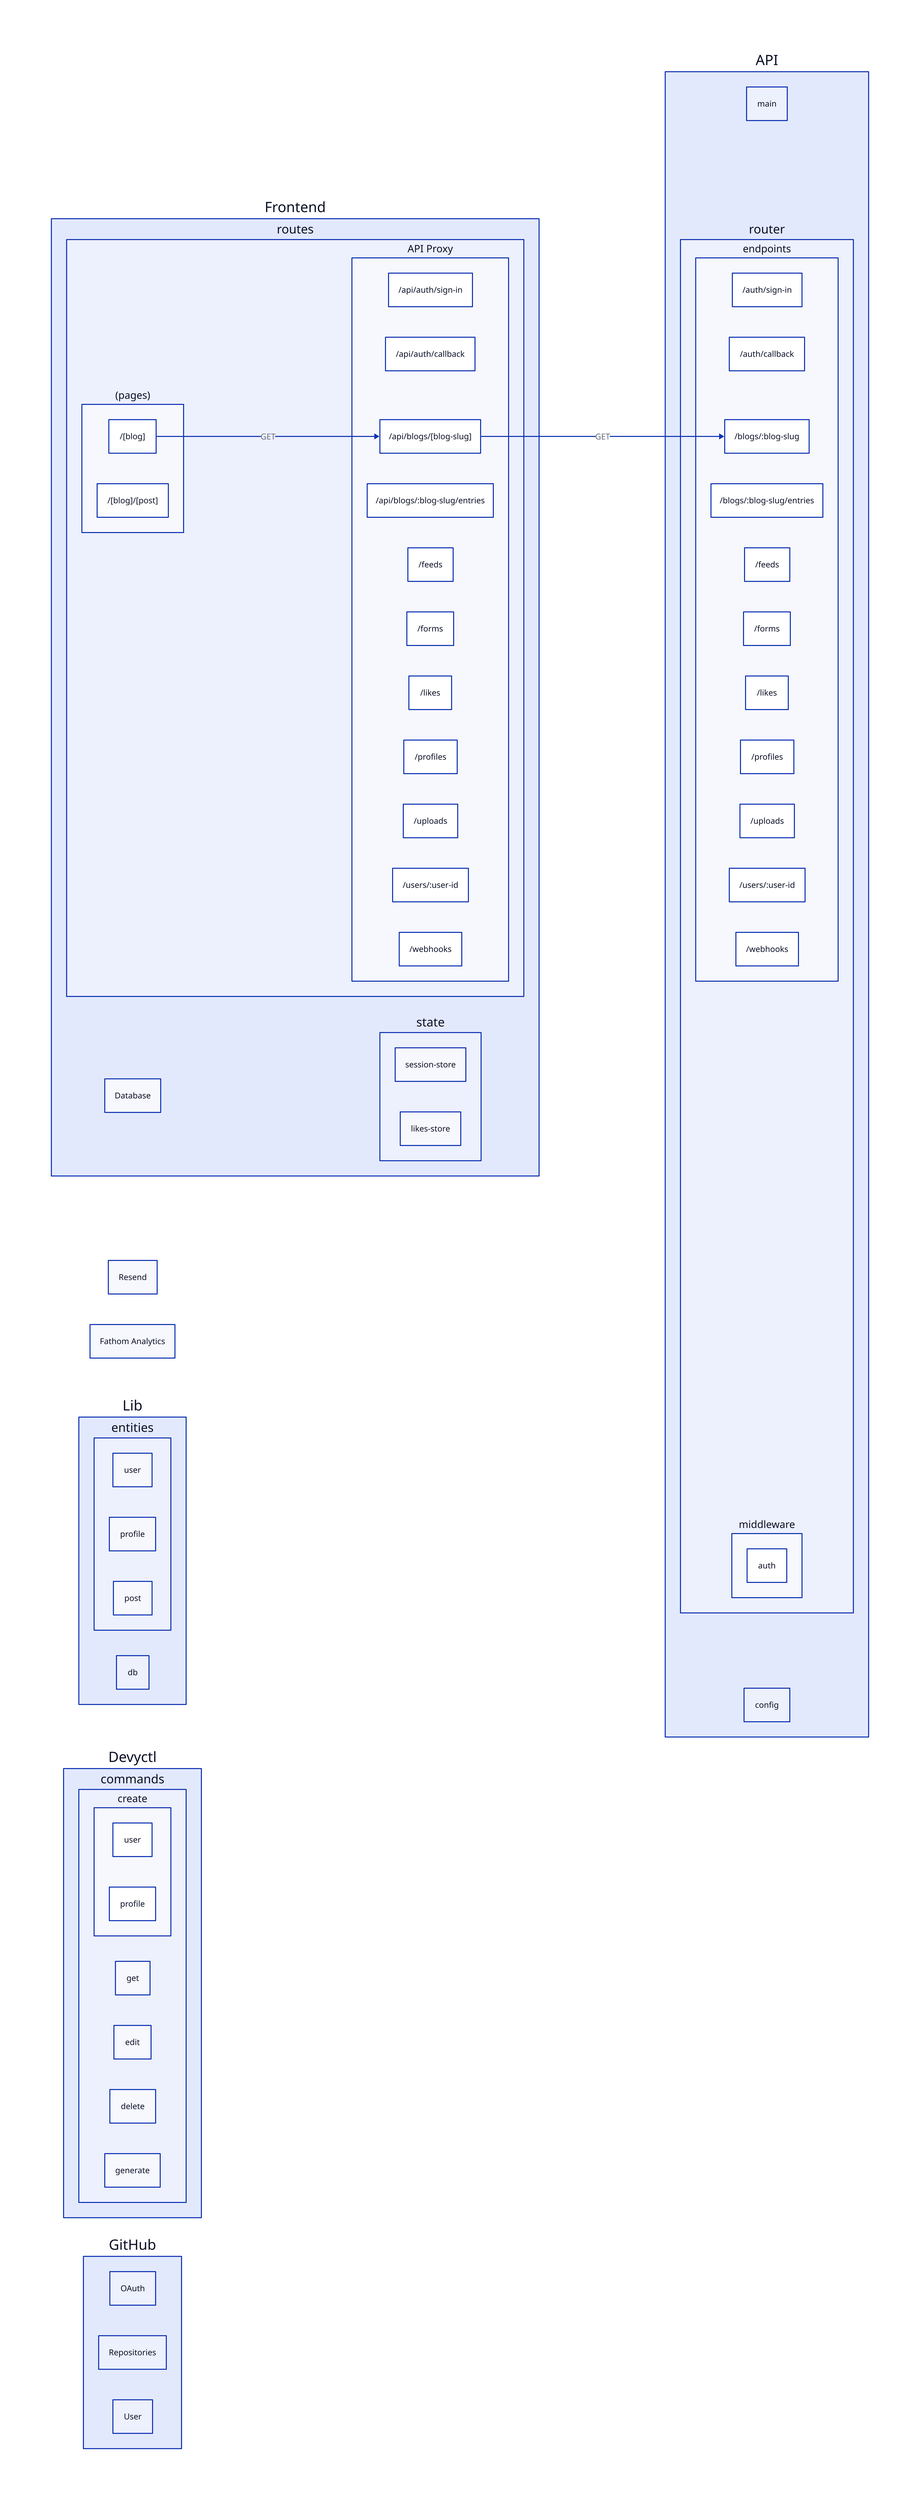 direction: right

Frontend: {
  routes: {
    "(pages)": {
      "/[blog]"
      "/[blog]/[post]"
    }
    api: API Proxy {
      /api/auth/sign-in
      /api/auth/callback
      '/api/blogs/[blog-slug]'
      '/api/blogs/:blog-slug/entries'
      /feeds
      /forms
      /likes
      /profiles
      /uploads
      '/users/:user-id'
      /webhooks
    }
  }

  state: {
    session-store
    likes-store
  }
}

API: {
  main
  router: {
    endpoints: {
      /auth/sign-in
      /auth/callback
      '/blogs/:blog-slug'
      '/blogs/:blog-slug/entries'
      /feeds
      /forms
      /likes
      /profiles
      /uploads
      '/users/:user-id'
      /webhooks
    }
    middleware: {
      auth
    }
  }
  config
}

Lib: {
  entities: {
    user
    profile
    post
  }
  db
}

Devyctl: {
  commands: {
    create: {
      user
      profile
    }
    get
    edit
    delete
    generate
  }
}

Database

Resend
GitHub: {
  OAuth
  Repositories
  User
}
Fathom Analytics


Frontend.routes.'(pages)'.'/[blog]' -> Frontend.routes.api.'/api/blogs/[blog-slug]' -> API.router.endpoints."/blogs/:blog-slug": GET
